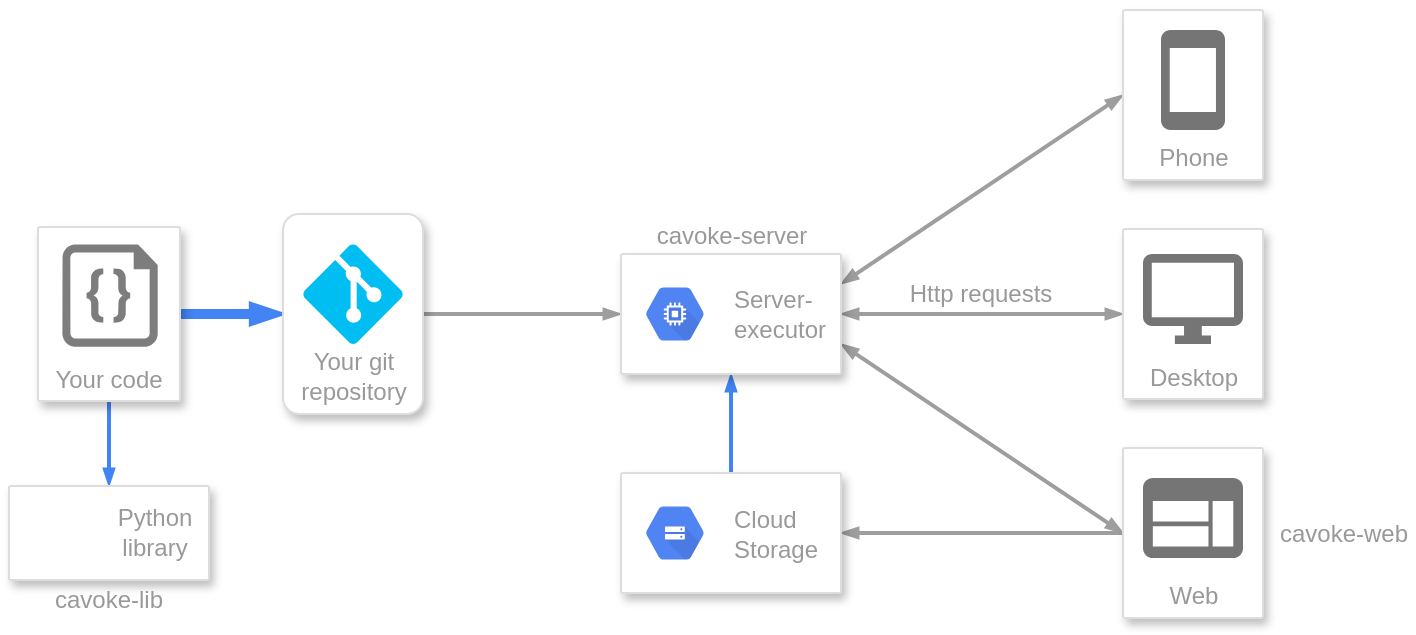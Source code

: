 <mxfile version="10.9.4" type="github"><diagram id="f106602c-feb2-e66a-4537-3a34d633f6aa" name="Page-1"><mxGraphModel dx="865" dy="458" grid="1" gridSize="10" guides="1" tooltips="1" connect="1" arrows="1" fold="1" page="1" pageScale="1" pageWidth="1169" pageHeight="827" background="#ffffff" math="0" shadow="0"><root><mxCell id="0"/><mxCell id="1" parent="0"/><mxCell id="Lo9G9QQann2XNMbVHkgE-146" value="" style="edgeStyle=orthogonalEdgeStyle;fontSize=12;html=1;endArrow=blockThin;endFill=1;rounded=0;strokeWidth=2;endSize=4;startSize=4;dashed=0;strokeColor=#4284F3;exitX=0.5;exitY=1;exitDx=0;exitDy=0;entryX=0.5;entryY=0;entryDx=0;entryDy=0;" parent="1" source="Lo9G9QQann2XNMbVHkgE-129" target="Lo9G9QQann2XNMbVHkgE-142" edge="1"><mxGeometry width="100" relative="1" as="geometry"><mxPoint x="371.31" y="486.414" as="sourcePoint"/><mxPoint x="442.345" y="531.241" as="targetPoint"/></mxGeometry></mxCell><mxCell id="Lo9G9QQann2XNMbVHkgE-147" value="" style="edgeStyle=orthogonalEdgeStyle;fontSize=12;html=1;endArrow=blockThin;endFill=1;rounded=0;strokeWidth=5;endSize=4;startSize=4;dashed=0;strokeColor=#4284F3;exitX=1;exitY=0.5;exitDx=0;exitDy=0;entryX=0;entryY=0.5;entryDx=0;entryDy=0;" parent="1" source="Lo9G9QQann2XNMbVHkgE-129" target="Lo9G9QQann2XNMbVHkgE-151" edge="1"><mxGeometry width="100" relative="1" as="geometry"><mxPoint x="540" y="310" as="sourcePoint"/><mxPoint x="640" y="310" as="targetPoint"/></mxGeometry></mxCell><mxCell id="Lo9G9QQann2XNMbVHkgE-156" value="" style="edgeStyle=orthogonalEdgeStyle;fontSize=12;html=1;endArrow=blockThin;endFill=1;rounded=0;strokeWidth=2;endSize=4;startSize=4;dashed=0;strokeColor=#9E9E9E;exitX=1;exitY=0.5;exitDx=0;exitDy=0;entryX=0;entryY=0.5;entryDx=0;entryDy=0;" parent="1" source="Lo9G9QQann2XNMbVHkgE-151" target="Lo9G9QQann2XNMbVHkgE-154" edge="1"><mxGeometry width="100" relative="1" as="geometry"><mxPoint x="540" y="470" as="sourcePoint"/><mxPoint x="640" y="470" as="targetPoint"/></mxGeometry></mxCell><mxCell id="Lo9G9QQann2XNMbVHkgE-163" value="" style="fontSize=12;html=1;endArrow=blockThin;endFill=1;rounded=0;strokeWidth=2;endSize=4;startSize=4;dashed=0;strokeColor=#9E9E9E;exitX=1;exitY=0.25;exitDx=0;exitDy=0;entryX=0;entryY=0.5;entryDx=0;entryDy=0;startArrow=blockThin;startFill=1;" parent="1" source="Lo9G9QQann2XNMbVHkgE-154" target="Lo9G9QQann2XNMbVHkgE-157" edge="1"><mxGeometry width="100" relative="1" as="geometry"><mxPoint x="795" y="410" as="sourcePoint"/><mxPoint x="895" y="410" as="targetPoint"/></mxGeometry></mxCell><mxCell id="Lo9G9QQann2XNMbVHkgE-164" value="" style="fontSize=12;html=1;endArrow=blockThin;endFill=1;rounded=0;strokeWidth=2;endSize=4;startSize=4;dashed=0;strokeColor=#9E9E9E;entryX=0;entryY=0.5;entryDx=0;entryDy=0;exitX=1;exitY=0.5;exitDx=0;exitDy=0;startArrow=blockThin;startFill=1;" parent="1" source="Lo9G9QQann2XNMbVHkgE-154" target="Lo9G9QQann2XNMbVHkgE-159" edge="1"><mxGeometry width="100" relative="1" as="geometry"><mxPoint x="775" y="453" as="sourcePoint"/><mxPoint x="910" y="373.5" as="targetPoint"/></mxGeometry></mxCell><mxCell id="Lo9G9QQann2XNMbVHkgE-165" value="" style="fontSize=12;html=1;endArrow=blockThin;endFill=1;rounded=0;strokeWidth=2;endSize=4;startSize=4;dashed=0;strokeColor=#9E9E9E;exitX=1;exitY=0.75;exitDx=0;exitDy=0;entryX=0;entryY=0.5;entryDx=0;entryDy=0;startArrow=blockThin;startFill=1;" parent="1" source="Lo9G9QQann2XNMbVHkgE-154" target="Lo9G9QQann2XNMbVHkgE-161" edge="1"><mxGeometry width="100" relative="1" as="geometry"><mxPoint x="736.5" y="625" as="sourcePoint"/><mxPoint x="878.5" y="546" as="targetPoint"/></mxGeometry></mxCell><mxCell id="Lo9G9QQann2XNMbVHkgE-166" value="Http requests&lt;br&gt;" style="text;html=1;strokeColor=none;fillColor=none;align=center;verticalAlign=middle;whiteSpace=wrap;rounded=0;dashed=0;fontColor=#999999;" parent="1" vertex="1"><mxGeometry x="795" y="423" width="87" height="20" as="geometry"/></mxCell><mxCell id="Lo9G9QQann2XNMbVHkgE-184" value="" style="edgeStyle=orthogonalEdgeStyle;fontSize=12;html=1;endArrow=blockThin;endFill=1;rounded=0;strokeWidth=2;endSize=4;startSize=4;dashed=0;strokeColor=#9E9E9E;exitX=0;exitY=0.5;exitDx=0;exitDy=0;entryX=1;entryY=0.5;entryDx=0;entryDy=0;" parent="1" source="Lo9G9QQann2XNMbVHkgE-161" target="Lo9G9QQann2XNMbVHkgE-181" edge="1"><mxGeometry width="100" relative="1" as="geometry"><mxPoint x="760" y="600" as="sourcePoint"/><mxPoint x="860" y="600" as="targetPoint"/></mxGeometry></mxCell><mxCell id="Lo9G9QQann2XNMbVHkgE-185" value="" style="edgeStyle=orthogonalEdgeStyle;fontSize=12;html=1;endArrow=none;endFill=0;rounded=0;strokeWidth=2;endSize=4;startSize=4;dashed=0;strokeColor=#4284F3;exitX=0.5;exitY=1;exitDx=0;exitDy=0;entryX=0.5;entryY=0;entryDx=0;entryDy=0;startArrow=blockThin;startFill=1;" parent="1" source="Lo9G9QQann2XNMbVHkgE-154" target="Lo9G9QQann2XNMbVHkgE-181" edge="1"><mxGeometry width="100" relative="1" as="geometry"><mxPoint x="530.5" y="520" as="sourcePoint"/><mxPoint x="630.5" y="520" as="targetPoint"/></mxGeometry></mxCell><UserObject label="" link="https://cavoke.alexkovrigin.me/#python-dev" id="LZiChj05V5FkRtVRiQ2I-1"><mxCell style="group" parent="1" vertex="1" connectable="0"><mxGeometry x="367" y="399.5" width="71" height="87" as="geometry"/></mxCell></UserObject><mxCell id="Lo9G9QQann2XNMbVHkgE-129" value="Your code" style="strokeColor=#dddddd;fillColor=#ffffff;shadow=1;strokeWidth=1;rounded=1;absoluteArcSize=1;arcSize=2;labelPosition=center;verticalLabelPosition=middle;align=center;verticalAlign=bottom;spacingLeft=0;fontColor=#999999;fontSize=12;whiteSpace=wrap;spacingBottom=2;" parent="LZiChj05V5FkRtVRiQ2I-1" vertex="1"><mxGeometry width="71" height="87" as="geometry"/></mxCell><mxCell id="Lo9G9QQann2XNMbVHkgE-131" value="" style="pointerEvents=1;shadow=0;dashed=0;html=1;strokeColor=none;labelPosition=center;verticalLabelPosition=bottom;verticalAlign=top;align=center;shape=mxgraph.azure.code_file;fillColor=#7D7D7D;" parent="Lo9G9QQann2XNMbVHkgE-129" vertex="1"><mxGeometry x="12.171" y="8.7" width="47.671" height="51.176" as="geometry"/></mxCell><UserObject label="" link="https://cavoke.alexkovrigin.me/#python-dev" id="LZiChj05V5FkRtVRiQ2I-2"><mxCell style="group" parent="1" vertex="1" connectable="0"><mxGeometry x="352.5" y="529" width="100" height="67" as="geometry"/></mxCell></UserObject><mxCell id="Lo9G9QQann2XNMbVHkgE-142" value="" style="strokeColor=#dddddd;fillColor=#ffffff;shadow=1;strokeWidth=1;rounded=1;absoluteArcSize=1;arcSize=2;fontSize=12;" parent="LZiChj05V5FkRtVRiQ2I-2" vertex="1"><mxGeometry width="100" height="47" as="geometry"/></mxCell><mxCell id="Lo9G9QQann2XNMbVHkgE-145" value="" style="shape=image;html=1;verticalAlign=top;verticalLabelPosition=bottom;labelBackgroundColor=#ffffff;imageAspect=0;aspect=fixed;image=https://cdn2.iconfinder.com/data/icons/circle-icons-1/64/bookshelf-128.png;dashed=0;fillColor=#5184F3;fontColor=#999999;align=left;" parent="Lo9G9QQann2XNMbVHkgE-142" vertex="1"><mxGeometry x="6.098" y="8" width="32" height="32" as="geometry"/></mxCell><mxCell id="Lo9G9QQann2XNMbVHkgE-193" value="Python&lt;br&gt;library&lt;br&gt;" style="text;html=1;strokeColor=none;fillColor=none;align=center;verticalAlign=middle;whiteSpace=wrap;rounded=0;dashed=0;fontColor=#999999;" parent="Lo9G9QQann2XNMbVHkgE-142" vertex="1"><mxGeometry x="60" y="14" width="25" height="17" as="geometry"/></mxCell><UserObject label="cavoke-lib&lt;br&gt;" link="#python-dev" id="Lo9G9QQann2XNMbVHkgE-169"><mxCell style="text;html=1;strokeColor=none;fillColor=none;align=center;verticalAlign=middle;whiteSpace=wrap;rounded=0;dashed=0;fontColor=#999999;" parent="LZiChj05V5FkRtVRiQ2I-2" vertex="1"><mxGeometry x="18.5" y="47" width="63" height="20" as="geometry"/></mxCell></UserObject><mxCell id="Lo9G9QQann2XNMbVHkgE-174" style="edgeStyle=none;rounded=0;orthogonalLoop=1;jettySize=auto;html=1;exitX=1;exitY=0.5;exitDx=0;exitDy=0;startArrow=blockThin;startFill=1;strokeWidth=5;fontSize=12;fontColor=#999999;strokeColor=none;" parent="LZiChj05V5FkRtVRiQ2I-2" source="Lo9G9QQann2XNMbVHkgE-142" target="Lo9G9QQann2XNMbVHkgE-142" edge="1"><mxGeometry relative="1" as="geometry"/></mxCell><UserObject label="" link="https://cavoke.alexkovrigin.me/#git-repo" id="LZiChj05V5FkRtVRiQ2I-3"><mxCell style="group" parent="1" vertex="1" connectable="0"><mxGeometry x="489.5" y="393" width="70" height="100" as="geometry"/></mxCell></UserObject><mxCell id="Lo9G9QQann2XNMbVHkgE-151" value="Your git&lt;br&gt;repository&lt;br&gt;" style="strokeColor=#dddddd;fillColor=#ffffff;shadow=1;strokeWidth=1;rounded=1;absoluteArcSize=1;arcSize=16;labelPosition=center;verticalLabelPosition=middle;align=center;verticalAlign=bottom;spacingLeft=0;fontColor=#999999;fontSize=12;whiteSpace=wrap;spacingBottom=2;dashed=0;html=1;" parent="LZiChj05V5FkRtVRiQ2I-3" vertex="1"><mxGeometry width="70" height="100" as="geometry"/></mxCell><mxCell id="Lo9G9QQann2XNMbVHkgE-153" value="" style="verticalLabelPosition=bottom;html=1;verticalAlign=top;align=center;strokeColor=none;fillColor=#00BEF2;shape=mxgraph.azure.git_repository;dashed=0;fontColor=#999999;" parent="Lo9G9QQann2XNMbVHkgE-151" vertex="1"><mxGeometry x="10" y="15" width="50" height="50" as="geometry"/></mxCell><UserObject label="" link="https://cavoke.alexkovrigin.me/server-and-database" id="LZiChj05V5FkRtVRiQ2I-5"><mxCell style="group" parent="1" vertex="1" connectable="0"><mxGeometry x="658.5" y="522.5" width="110" height="60" as="geometry"/></mxCell></UserObject><UserObject label="" link="#server-and-database" id="Lo9G9QQann2XNMbVHkgE-181"><mxCell style="strokeColor=#dddddd;fillColor=#ffffff;shadow=1;strokeWidth=1;rounded=1;absoluteArcSize=1;arcSize=2;dashed=0;fontColor=#999999;align=left;html=1;" parent="LZiChj05V5FkRtVRiQ2I-5" vertex="1"><mxGeometry width="110" height="60" as="geometry"/></mxCell></UserObject><mxCell id="Lo9G9QQann2XNMbVHkgE-182" value="Cloud&#10;Storage" style="dashed=0;connectable=0;html=1;fillColor=#5184F3;strokeColor=none;shape=mxgraph.gcp2.hexIcon;prIcon=cloud_storage;part=1;labelPosition=right;verticalLabelPosition=middle;align=left;verticalAlign=middle;spacingLeft=5;fontColor=#999999;fontSize=12;" parent="Lo9G9QQann2XNMbVHkgE-181" vertex="1"><mxGeometry y="0.5" width="44" height="39" relative="1" as="geometry"><mxPoint x="5" y="-19.5" as="offset"/></mxGeometry></mxCell><UserObject label="" link="https://cavoke.alexkovrigin.me/server-and-database" id="zgBhum5xly7S9TzGC_tf-4"><mxCell style="group" vertex="1" connectable="0" parent="1"><mxGeometry x="658.5" y="393.5" width="110" height="79.5" as="geometry"/></mxCell></UserObject><UserObject label="" link="#server-and-database" id="LZiChj05V5FkRtVRiQ2I-4"><mxCell style="group" parent="zgBhum5xly7S9TzGC_tf-4" vertex="1" connectable="0"><mxGeometry width="110" height="79.5" as="geometry"/></mxCell></UserObject><mxCell id="Lo9G9QQann2XNMbVHkgE-154" value="" style="strokeColor=#dddddd;fillColor=#ffffff;shadow=1;strokeWidth=1;rounded=1;absoluteArcSize=1;arcSize=2;dashed=0;fontColor=#999999;align=left;html=1;" parent="LZiChj05V5FkRtVRiQ2I-4" vertex="1"><mxGeometry y="19.5" width="110" height="60" as="geometry"/></mxCell><mxCell id="Lo9G9QQann2XNMbVHkgE-155" value="Server-&lt;br&gt;executor&lt;br&gt;" style="dashed=0;connectable=0;html=1;fillColor=#5184F3;strokeColor=none;shape=mxgraph.gcp2.hexIcon;prIcon=compute_engine;part=1;labelPosition=right;verticalLabelPosition=middle;align=left;verticalAlign=middle;spacingLeft=5;fontColor=#999999;fontSize=12;" parent="Lo9G9QQann2XNMbVHkgE-154" vertex="1"><mxGeometry y="0.5" width="44" height="39" relative="1" as="geometry"><mxPoint x="5" y="-19.5" as="offset"/></mxGeometry></mxCell><UserObject label="cavoke-server&lt;br&gt;" link="https://github.com/cavoke-project/cavoke-server" id="Lo9G9QQann2XNMbVHkgE-170"><mxCell style="text;html=1;strokeColor=none;fillColor=none;align=center;verticalAlign=middle;whiteSpace=wrap;rounded=0;dashed=0;fontColor=#999999;horizontal=1;" parent="LZiChj05V5FkRtVRiQ2I-4" vertex="1"><mxGeometry x="14" width="82" height="20" as="geometry"/></mxCell></UserObject><UserObject label="" link="https://cavoke.alexkovrigin.me/client-side" id="LZiChj05V5FkRtVRiQ2I-6"><mxCell style="group" parent="1" vertex="1" connectable="0"><mxGeometry x="909.5" y="291" width="70" height="85" as="geometry"/></mxCell></UserObject><mxCell id="Lo9G9QQann2XNMbVHkgE-157" value="Phone" style="strokeColor=#dddddd;fillColor=#ffffff;shadow=1;strokeWidth=1;rounded=1;absoluteArcSize=1;arcSize=2;labelPosition=center;verticalLabelPosition=middle;align=center;verticalAlign=bottom;spacingLeft=0;fontColor=#999999;fontSize=12;whiteSpace=wrap;spacingBottom=2;dashed=0;html=1;" parent="LZiChj05V5FkRtVRiQ2I-6" vertex="1"><mxGeometry width="70" height="85" as="geometry"/></mxCell><mxCell id="Lo9G9QQann2XNMbVHkgE-158" value="" style="dashed=0;connectable=0;html=1;fillColor=#757575;strokeColor=none;shape=mxgraph.gcp2.phone;part=1;" parent="Lo9G9QQann2XNMbVHkgE-157" vertex="1"><mxGeometry x="0.5" width="32" height="50" relative="1" as="geometry"><mxPoint x="-16" y="10" as="offset"/></mxGeometry></mxCell><UserObject label="" link="https://cavoke.alexkovrigin.me/client-side" id="LZiChj05V5FkRtVRiQ2I-7"><mxCell style="group" parent="1" vertex="1" connectable="0"><mxGeometry x="909.5" y="400.5" width="70" height="85" as="geometry"/></mxCell></UserObject><mxCell id="Lo9G9QQann2XNMbVHkgE-159" value="Desktop" style="strokeColor=#dddddd;fillColor=#ffffff;shadow=1;strokeWidth=1;rounded=1;absoluteArcSize=1;arcSize=2;labelPosition=center;verticalLabelPosition=middle;align=center;verticalAlign=bottom;spacingLeft=0;fontColor=#999999;fontSize=12;whiteSpace=wrap;spacingBottom=2;dashed=0;html=1;" parent="LZiChj05V5FkRtVRiQ2I-7" vertex="1"><mxGeometry width="70" height="85" as="geometry"/></mxCell><mxCell id="Lo9G9QQann2XNMbVHkgE-160" value="" style="dashed=0;connectable=0;html=1;fillColor=#757575;strokeColor=none;shape=mxgraph.gcp2.desktop;part=1;" parent="Lo9G9QQann2XNMbVHkgE-159" vertex="1"><mxGeometry x="0.5" width="50" height="45" relative="1" as="geometry"><mxPoint x="-25" y="12.5" as="offset"/></mxGeometry></mxCell><UserObject label="" link="https://cavoke.alexkovrigin.me/client-side" id="LZiChj05V5FkRtVRiQ2I-8"><mxCell style="group" parent="1" vertex="1" connectable="0"><mxGeometry x="909.5" y="510" width="145.5" height="85" as="geometry"/></mxCell></UserObject><mxCell id="Lo9G9QQann2XNMbVHkgE-161" value="Web&lt;br&gt;" style="strokeColor=#dddddd;fillColor=#ffffff;shadow=1;strokeWidth=1;rounded=1;absoluteArcSize=1;arcSize=2;labelPosition=center;verticalLabelPosition=middle;align=center;verticalAlign=bottom;spacingLeft=0;fontColor=#999999;fontSize=12;whiteSpace=wrap;spacingBottom=2;dashed=0;html=1;" parent="LZiChj05V5FkRtVRiQ2I-8" vertex="1"><mxGeometry width="70" height="85" as="geometry"/></mxCell><mxCell id="Lo9G9QQann2XNMbVHkgE-162" value="" style="dashed=0;connectable=0;html=1;fillColor=#757575;strokeColor=none;shape=mxgraph.gcp2.application;part=1;" parent="Lo9G9QQann2XNMbVHkgE-161" vertex="1"><mxGeometry x="0.5" width="50" height="40" relative="1" as="geometry"><mxPoint x="-25" y="15" as="offset"/></mxGeometry></mxCell><UserObject label="cavoke-web&lt;br&gt;" link="https://github.com/cavoke-project/cavoke-web" id="Lo9G9QQann2XNMbVHkgE-171"><mxCell style="text;html=1;strokeColor=none;fillColor=none;align=center;verticalAlign=middle;whiteSpace=wrap;rounded=0;dashed=0;fontColor=#999999;" parent="LZiChj05V5FkRtVRiQ2I-8" vertex="1"><mxGeometry x="75.5" y="33" width="70" height="20" as="geometry"/></mxCell></UserObject></root></mxGraphModel></diagram></mxfile>